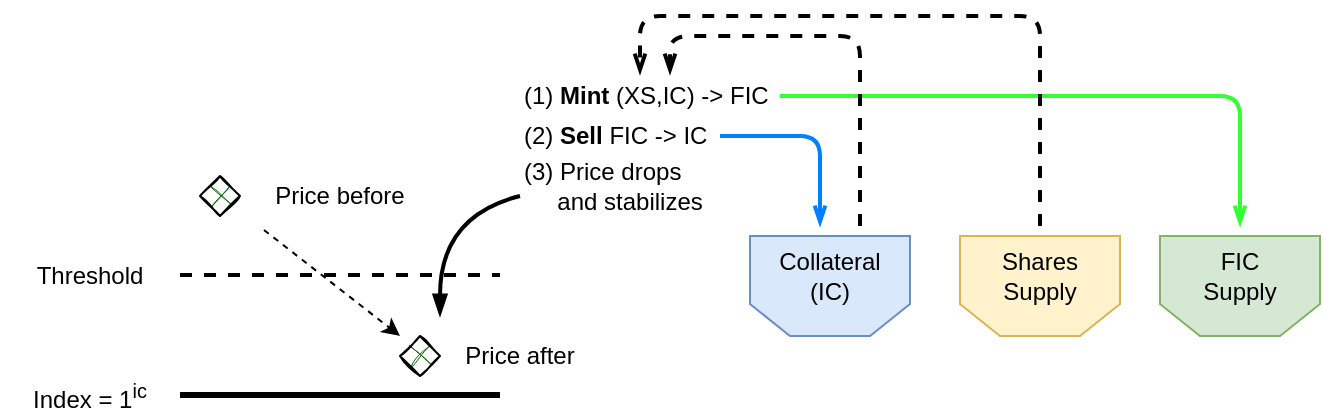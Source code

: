 <mxfile version="15.8.6" type="device"><diagram id="bt69eR9kul6g9BH0f1Ez" name="Page-1"><mxGraphModel dx="694" dy="723" grid="1" gridSize="10" guides="1" tooltips="1" connect="1" arrows="1" fold="1" page="1" pageScale="1" pageWidth="850" pageHeight="1100" math="0" shadow="0"><root><mxCell id="0"/><mxCell id="1" parent="0"/><mxCell id="FLP8aNRqsM-ctRQQttTX-1" value="" style="shape=loopLimit;whiteSpace=wrap;html=1;direction=west;fillColor=#dae8fc;strokeColor=#6c8ebf;" parent="1" vertex="1"><mxGeometry x="385" y="120" width="80" height="50" as="geometry"/></mxCell><mxCell id="MQHUfqMvcp6G4AP51XzJ-1" value="" style="endArrow=none;html=1;strokeWidth=3;" parent="1" edge="1"><mxGeometry width="50" height="50" relative="1" as="geometry"><mxPoint x="100" y="199.5" as="sourcePoint"/><mxPoint x="260" y="199.5" as="targetPoint"/></mxGeometry></mxCell><mxCell id="MQHUfqMvcp6G4AP51XzJ-2" value="" style="endArrow=none;dashed=1;html=1;strokeWidth=2;" parent="1" edge="1"><mxGeometry width="50" height="50" relative="1" as="geometry"><mxPoint x="100" y="139.5" as="sourcePoint"/><mxPoint x="260" y="139.5" as="targetPoint"/></mxGeometry></mxCell><mxCell id="MQHUfqMvcp6G4AP51XzJ-7" value="" style="rhombus;whiteSpace=wrap;html=1;strokeWidth=1;fillWeight=-1;hachureGap=8;fillStyle=cross-hatch;fillColor=#006600;sketch=1;" parent="1" vertex="1"><mxGeometry x="210" y="170" width="20" height="20" as="geometry"/></mxCell><mxCell id="MQHUfqMvcp6G4AP51XzJ-9" value="" style="rhombus;whiteSpace=wrap;html=1;strokeWidth=1;fillWeight=-1;hachureGap=8;fillStyle=cross-hatch;fillColor=#006600;sketch=1;" parent="1" vertex="1"><mxGeometry x="110" y="90" width="20" height="20" as="geometry"/></mxCell><mxCell id="MQHUfqMvcp6G4AP51XzJ-12" value="Threshold" style="text;html=1;strokeColor=none;fillColor=none;align=center;verticalAlign=middle;whiteSpace=wrap;rounded=0;" parent="1" vertex="1"><mxGeometry x="10" y="130" width="90" height="20" as="geometry"/></mxCell><mxCell id="MQHUfqMvcp6G4AP51XzJ-14" value="Index = 1&lt;sup&gt;ic&lt;/sup&gt;" style="text;html=1;strokeColor=none;fillColor=none;align=center;verticalAlign=middle;whiteSpace=wrap;rounded=0;" parent="1" vertex="1"><mxGeometry x="10" y="190" width="90" height="20" as="geometry"/></mxCell><mxCell id="MQHUfqMvcp6G4AP51XzJ-18" value="" style="curved=1;endArrow=blockThin;html=1;strokeWidth=2;endFill=1;" parent="1" edge="1"><mxGeometry width="50" height="50" relative="1" as="geometry"><mxPoint x="270" y="100" as="sourcePoint"/><mxPoint x="230" y="160" as="targetPoint"/><Array as="points"><mxPoint x="230" y="110"/></Array></mxGeometry></mxCell><mxCell id="MQHUfqMvcp6G4AP51XzJ-19" value="(1) &lt;b&gt;Mint &lt;/b&gt;(XS,IC) -&amp;gt; FIC" style="text;html=1;strokeColor=none;fillColor=none;align=left;verticalAlign=middle;whiteSpace=wrap;rounded=0;" parent="1" vertex="1"><mxGeometry x="270" y="40" width="125" height="20" as="geometry"/></mxCell><mxCell id="MQHUfqMvcp6G4AP51XzJ-20" value="(2) &lt;b&gt;Sell &lt;/b&gt;FIC -&amp;gt; IC" style="text;html=1;strokeColor=none;fillColor=none;align=left;verticalAlign=middle;whiteSpace=wrap;rounded=0;" parent="1" vertex="1"><mxGeometry x="270" y="60" width="110" height="20" as="geometry"/></mxCell><mxCell id="MQHUfqMvcp6G4AP51XzJ-21" value="(3) Price drops &lt;br&gt;&amp;nbsp; &amp;nbsp; &amp;nbsp;and stabilizes" style="text;html=1;strokeColor=none;fillColor=none;align=left;verticalAlign=middle;whiteSpace=wrap;rounded=0;" parent="1" vertex="1"><mxGeometry x="270" y="80" width="100" height="30" as="geometry"/></mxCell><mxCell id="MQHUfqMvcp6G4AP51XzJ-26" value="" style="edgeStyle=segmentEdgeStyle;endArrow=openThin;html=1;strokeWidth=2;endFill=0;strokeColor=#007FFF;" parent="1" edge="1"><mxGeometry width="50" height="50" relative="1" as="geometry"><mxPoint x="370" y="70" as="sourcePoint"/><mxPoint x="420" y="115" as="targetPoint"/><Array as="points"><mxPoint x="420" y="70"/></Array></mxGeometry></mxCell><mxCell id="MQHUfqMvcp6G4AP51XzJ-29" value="Collateral&lt;br&gt;(IC)" style="text;html=1;strokeColor=none;fillColor=none;align=center;verticalAlign=middle;whiteSpace=wrap;rounded=0;" parent="1" vertex="1"><mxGeometry x="395" y="125" width="60" height="30" as="geometry"/></mxCell><mxCell id="xxA2ch6ShJQa00QoPm4E-2" value="Price before" style="text;html=1;strokeColor=none;fillColor=none;align=center;verticalAlign=middle;whiteSpace=wrap;rounded=0;" parent="1" vertex="1"><mxGeometry x="130" y="85" width="100" height="30" as="geometry"/></mxCell><mxCell id="xxA2ch6ShJQa00QoPm4E-3" value="Price after" style="text;html=1;strokeColor=none;fillColor=none;align=center;verticalAlign=middle;whiteSpace=wrap;rounded=0;" parent="1" vertex="1"><mxGeometry x="220" y="165" width="100" height="30" as="geometry"/></mxCell><mxCell id="xxA2ch6ShJQa00QoPm4E-7" value="" style="endArrow=classic;html=1;rounded=0;exitX=0.12;exitY=1.067;exitDx=0;exitDy=0;exitPerimeter=0;dashed=1;" parent="1" source="xxA2ch6ShJQa00QoPm4E-2" edge="1"><mxGeometry width="50" height="50" relative="1" as="geometry"><mxPoint x="280" y="350" as="sourcePoint"/><mxPoint x="210" y="170" as="targetPoint"/></mxGeometry></mxCell><mxCell id="FLP8aNRqsM-ctRQQttTX-2" value="" style="edgeStyle=segmentEdgeStyle;endArrow=openThin;html=1;strokeWidth=2;endFill=0;strokeColor=#33FF33;" parent="1" edge="1"><mxGeometry width="50" height="50" relative="1" as="geometry"><mxPoint x="400" y="50" as="sourcePoint"/><mxPoint x="630" y="115" as="targetPoint"/><Array as="points"><mxPoint x="630" y="50"/><mxPoint x="630" y="115"/></Array></mxGeometry></mxCell><mxCell id="FLP8aNRqsM-ctRQQttTX-4" value="" style="shape=loopLimit;whiteSpace=wrap;html=1;direction=west;fillColor=#d5e8d4;strokeColor=#82b366;" parent="1" vertex="1"><mxGeometry x="590" y="120" width="80" height="50" as="geometry"/></mxCell><mxCell id="FLP8aNRqsM-ctRQQttTX-5" value="" style="shape=loopLimit;whiteSpace=wrap;html=1;direction=west;fillColor=#fff2cc;strokeColor=#d6b656;" parent="1" vertex="1"><mxGeometry x="490" y="120" width="80" height="50" as="geometry"/></mxCell><mxCell id="FLP8aNRqsM-ctRQQttTX-6" value="FIC Supply" style="text;html=1;strokeColor=none;fillColor=none;align=center;verticalAlign=middle;whiteSpace=wrap;rounded=0;" parent="1" vertex="1"><mxGeometry x="600" y="125" width="60" height="30" as="geometry"/></mxCell><mxCell id="FLP8aNRqsM-ctRQQttTX-8" value="" style="edgeStyle=segmentEdgeStyle;endArrow=openThin;html=1;strokeWidth=2;entryX=0.6;entryY=-0.05;entryDx=0;entryDy=0;entryPerimeter=0;endFill=0;dashed=1;" parent="1" target="MQHUfqMvcp6G4AP51XzJ-19" edge="1"><mxGeometry width="50" height="50" relative="1" as="geometry"><mxPoint x="440" y="115" as="sourcePoint"/><mxPoint x="345" y="35" as="targetPoint"/><Array as="points"><mxPoint x="440" y="20"/><mxPoint x="345" y="20"/></Array></mxGeometry></mxCell><mxCell id="FLP8aNRqsM-ctRQQttTX-14" value="" style="edgeStyle=segmentEdgeStyle;endArrow=openThin;html=1;strokeWidth=2;endFill=0;dashed=1;" parent="1" edge="1"><mxGeometry width="50" height="50" relative="1" as="geometry"><mxPoint x="530" y="115" as="sourcePoint"/><mxPoint x="330" y="39" as="targetPoint"/><Array as="points"><mxPoint x="530" y="10"/><mxPoint x="330" y="10"/></Array></mxGeometry></mxCell><mxCell id="FLP8aNRqsM-ctRQQttTX-17" value="Shares Supply" style="text;html=1;strokeColor=none;fillColor=none;align=center;verticalAlign=middle;whiteSpace=wrap;rounded=0;" parent="1" vertex="1"><mxGeometry x="500" y="125" width="60" height="30" as="geometry"/></mxCell></root></mxGraphModel></diagram></mxfile>